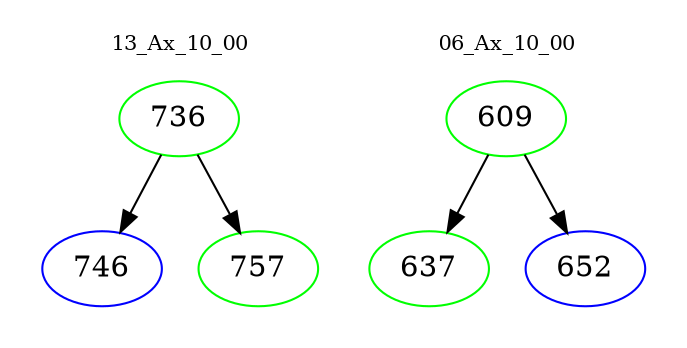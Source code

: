 digraph{
subgraph cluster_0 {
color = white
label = "13_Ax_10_00";
fontsize=10;
T0_736 [label="736", color="green"]
T0_736 -> T0_746 [color="black"]
T0_746 [label="746", color="blue"]
T0_736 -> T0_757 [color="black"]
T0_757 [label="757", color="green"]
}
subgraph cluster_1 {
color = white
label = "06_Ax_10_00";
fontsize=10;
T1_609 [label="609", color="green"]
T1_609 -> T1_637 [color="black"]
T1_637 [label="637", color="green"]
T1_609 -> T1_652 [color="black"]
T1_652 [label="652", color="blue"]
}
}
